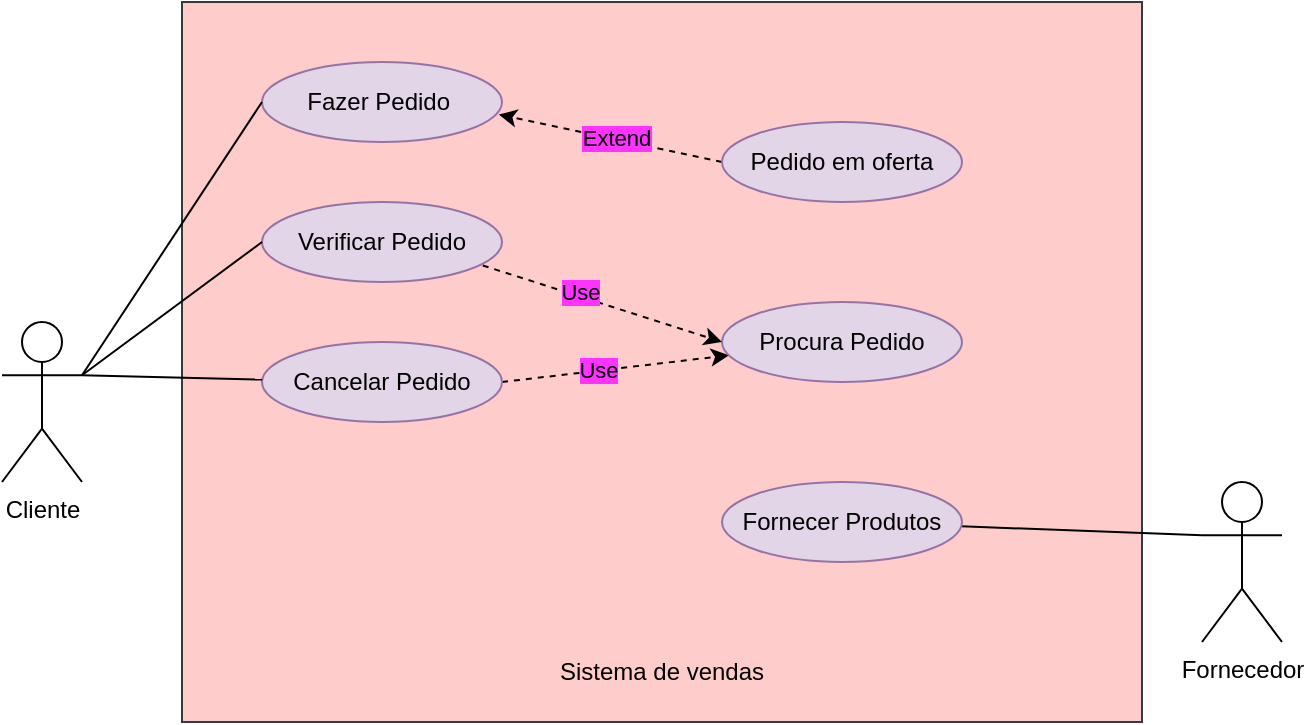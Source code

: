<mxfile version="22.0.0" type="github">
  <diagram name="Página-1" id="wwdtlaOa94DH2NcPzzUv">
    <mxGraphModel dx="1120" dy="438" grid="1" gridSize="10" guides="1" tooltips="1" connect="1" arrows="1" fold="1" page="1" pageScale="1" pageWidth="1100" pageHeight="850" math="0" shadow="0">
      <root>
        <mxCell id="0" />
        <mxCell id="1" parent="0" />
        <mxCell id="vCYvUYp7LnwnH7nSYbP1-1" value="Cliente" style="shape=umlActor;verticalLabelPosition=bottom;verticalAlign=top;html=1;outlineConnect=0;" vertex="1" parent="1">
          <mxGeometry x="200" y="200" width="40" height="80" as="geometry" />
        </mxCell>
        <mxCell id="vCYvUYp7LnwnH7nSYbP1-4" value="" style="rounded=0;whiteSpace=wrap;html=1;fillColor=#ffcccc;strokeColor=#36393d;" vertex="1" parent="1">
          <mxGeometry x="290" y="40" width="480" height="360" as="geometry" />
        </mxCell>
        <mxCell id="vCYvUYp7LnwnH7nSYbP1-5" value="Fazer Pedido&amp;nbsp;" style="ellipse;whiteSpace=wrap;html=1;fillColor=#e1d5e7;strokeColor=#9673a6;" vertex="1" parent="1">
          <mxGeometry x="330" y="70" width="120" height="40" as="geometry" />
        </mxCell>
        <mxCell id="vCYvUYp7LnwnH7nSYbP1-6" value="Verificar Pedido" style="ellipse;whiteSpace=wrap;html=1;fillColor=#e1d5e7;strokeColor=#9673a6;" vertex="1" parent="1">
          <mxGeometry x="330" y="140" width="120" height="40" as="geometry" />
        </mxCell>
        <mxCell id="vCYvUYp7LnwnH7nSYbP1-25" style="rounded=0;orthogonalLoop=1;jettySize=auto;html=1;exitX=1;exitY=0.5;exitDx=0;exitDy=0;dashed=1;" edge="1" parent="1" source="vCYvUYp7LnwnH7nSYbP1-7" target="vCYvUYp7LnwnH7nSYbP1-16">
          <mxGeometry relative="1" as="geometry" />
        </mxCell>
        <mxCell id="vCYvUYp7LnwnH7nSYbP1-26" value="Use" style="edgeLabel;html=1;align=center;verticalAlign=middle;resizable=0;points=[];labelBackgroundColor=#FF33FF;" vertex="1" connectable="0" parent="vCYvUYp7LnwnH7nSYbP1-25">
          <mxGeometry x="-0.15" y="1" relative="1" as="geometry">
            <mxPoint as="offset" />
          </mxGeometry>
        </mxCell>
        <mxCell id="vCYvUYp7LnwnH7nSYbP1-7" value="Cancelar Pedido" style="ellipse;whiteSpace=wrap;html=1;fillColor=#e1d5e7;strokeColor=#9673a6;" vertex="1" parent="1">
          <mxGeometry x="330" y="210" width="120" height="40" as="geometry" />
        </mxCell>
        <mxCell id="vCYvUYp7LnwnH7nSYbP1-15" style="rounded=0;orthogonalLoop=1;jettySize=auto;html=1;exitX=0;exitY=0.333;exitDx=0;exitDy=0;exitPerimeter=0;endArrow=none;endFill=0;" edge="1" parent="1" source="vCYvUYp7LnwnH7nSYbP1-8" target="vCYvUYp7LnwnH7nSYbP1-9">
          <mxGeometry relative="1" as="geometry" />
        </mxCell>
        <mxCell id="vCYvUYp7LnwnH7nSYbP1-8" value="Fornecedor" style="shape=umlActor;verticalLabelPosition=bottom;verticalAlign=top;html=1;outlineConnect=0;" vertex="1" parent="1">
          <mxGeometry x="800" y="280" width="40" height="80" as="geometry" />
        </mxCell>
        <mxCell id="vCYvUYp7LnwnH7nSYbP1-9" value="Fornecer Produtos" style="ellipse;whiteSpace=wrap;html=1;fillColor=#e1d5e7;strokeColor=#9673a6;" vertex="1" parent="1">
          <mxGeometry x="560" y="280" width="120" height="40" as="geometry" />
        </mxCell>
        <mxCell id="vCYvUYp7LnwnH7nSYbP1-12" style="rounded=0;orthogonalLoop=1;jettySize=auto;html=1;exitX=1;exitY=0.333;exitDx=0;exitDy=0;exitPerimeter=0;entryX=0;entryY=0.5;entryDx=0;entryDy=0;endArrow=none;endFill=0;shadow=0;fixDash=0;backgroundOutline=0;strokeOpacity=100;fillOpacity=100;" edge="1" parent="1" source="vCYvUYp7LnwnH7nSYbP1-1" target="vCYvUYp7LnwnH7nSYbP1-6">
          <mxGeometry relative="1" as="geometry" />
        </mxCell>
        <mxCell id="vCYvUYp7LnwnH7nSYbP1-13" style="rounded=0;orthogonalLoop=1;jettySize=auto;html=1;exitX=1;exitY=0.333;exitDx=0;exitDy=0;exitPerimeter=0;entryX=0;entryY=0.5;entryDx=0;entryDy=0;endArrow=none;endFill=0;" edge="1" parent="1" source="vCYvUYp7LnwnH7nSYbP1-1" target="vCYvUYp7LnwnH7nSYbP1-5">
          <mxGeometry relative="1" as="geometry" />
        </mxCell>
        <mxCell id="vCYvUYp7LnwnH7nSYbP1-14" style="rounded=0;orthogonalLoop=1;jettySize=auto;html=1;exitX=1;exitY=0.333;exitDx=0;exitDy=0;exitPerimeter=0;endArrow=none;endFill=0;" edge="1" parent="1" source="vCYvUYp7LnwnH7nSYbP1-1" target="vCYvUYp7LnwnH7nSYbP1-7">
          <mxGeometry relative="1" as="geometry" />
        </mxCell>
        <mxCell id="vCYvUYp7LnwnH7nSYbP1-16" value="Procura Pedido" style="ellipse;whiteSpace=wrap;html=1;fillColor=#e1d5e7;strokeColor=#9673a6;" vertex="1" parent="1">
          <mxGeometry x="560" y="190" width="120" height="40" as="geometry" />
        </mxCell>
        <mxCell id="vCYvUYp7LnwnH7nSYbP1-18" style="rounded=0;orthogonalLoop=1;jettySize=auto;html=1;exitX=0;exitY=0.5;exitDx=0;exitDy=0;dashed=1;endArrow=classic;endFill=1;entryX=0.987;entryY=0.657;entryDx=0;entryDy=0;startArrow=none;startFill=0;entryPerimeter=0;" edge="1" parent="1" source="vCYvUYp7LnwnH7nSYbP1-17" target="vCYvUYp7LnwnH7nSYbP1-5">
          <mxGeometry relative="1" as="geometry" />
        </mxCell>
        <mxCell id="vCYvUYp7LnwnH7nSYbP1-19" value="Extend" style="edgeLabel;html=1;align=center;verticalAlign=middle;resizable=0;points=[];labelBackgroundColor=#FF33FF;" vertex="1" connectable="0" parent="vCYvUYp7LnwnH7nSYbP1-18">
          <mxGeometry x="-0.037" y="-1" relative="1" as="geometry">
            <mxPoint as="offset" />
          </mxGeometry>
        </mxCell>
        <mxCell id="vCYvUYp7LnwnH7nSYbP1-17" value="Pedido em oferta" style="ellipse;whiteSpace=wrap;html=1;fillColor=#e1d5e7;strokeColor=#9673a6;" vertex="1" parent="1">
          <mxGeometry x="560" y="100" width="120" height="40" as="geometry" />
        </mxCell>
        <mxCell id="vCYvUYp7LnwnH7nSYbP1-23" style="rounded=0;orthogonalLoop=1;jettySize=auto;html=1;exitX=0.92;exitY=0.793;exitDx=0;exitDy=0;entryX=0;entryY=0.5;entryDx=0;entryDy=0;dashed=1;exitPerimeter=0;" edge="1" parent="1" source="vCYvUYp7LnwnH7nSYbP1-6" target="vCYvUYp7LnwnH7nSYbP1-16">
          <mxGeometry relative="1" as="geometry" />
        </mxCell>
        <mxCell id="vCYvUYp7LnwnH7nSYbP1-24" value="Use" style="edgeLabel;html=1;align=center;verticalAlign=middle;resizable=0;points=[];labelBackgroundColor=#FF33FF;" vertex="1" connectable="0" parent="vCYvUYp7LnwnH7nSYbP1-23">
          <mxGeometry x="-0.199" y="2" relative="1" as="geometry">
            <mxPoint as="offset" />
          </mxGeometry>
        </mxCell>
        <mxCell id="vCYvUYp7LnwnH7nSYbP1-39" value="Sistema de vendas" style="text;strokeColor=none;align=center;fillColor=none;html=1;verticalAlign=middle;whiteSpace=wrap;rounded=0;" vertex="1" parent="1">
          <mxGeometry x="465" y="360" width="130" height="30" as="geometry" />
        </mxCell>
      </root>
    </mxGraphModel>
  </diagram>
</mxfile>
